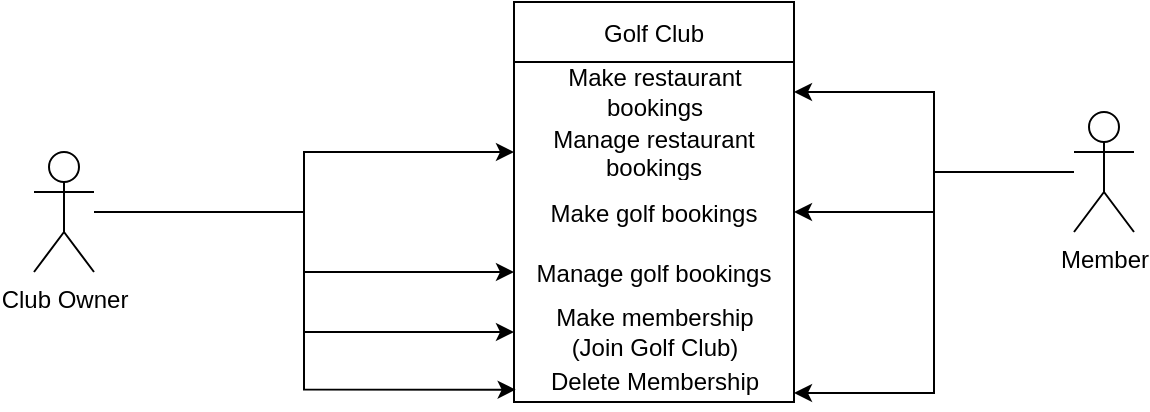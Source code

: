 <mxfile version="17.0.0" type="device"><diagram id="g5mXrGmmhzSelAZlchOR" name="Page-1"><mxGraphModel dx="677" dy="435" grid="1" gridSize="10" guides="1" tooltips="1" connect="1" arrows="1" fold="1" page="1" pageScale="1" pageWidth="1100" pageHeight="850" math="0" shadow="0"><root><mxCell id="0"/><mxCell id="1" parent="0"/><mxCell id="OZS-jo13xT0Edi-DHPXg-8" value="Golf Club" style="swimlane;fontStyle=0;childLayout=stackLayout;horizontal=1;startSize=30;horizontalStack=0;resizeParent=1;resizeParentMax=0;resizeLast=0;collapsible=1;marginBottom=0;" parent="1" vertex="1"><mxGeometry x="480" y="305" width="140" height="200" as="geometry"><mxRectangle x="480" y="305" width="50" height="30" as="alternateBounds"/></mxGeometry></mxCell><mxCell id="OZS-jo13xT0Edi-DHPXg-28" value="Make restaurant &lt;br&gt;bookings" style="text;html=1;align=center;verticalAlign=middle;resizable=0;points=[];autosize=1;strokeColor=none;fillColor=none;" parent="OZS-jo13xT0Edi-DHPXg-8" vertex="1"><mxGeometry y="30" width="140" height="30" as="geometry"/></mxCell><mxCell id="OZS-jo13xT0Edi-DHPXg-9" value="Manage restaurant&#10;bookings" style="text;strokeColor=none;fillColor=none;align=center;verticalAlign=middle;spacingLeft=4;spacingRight=4;overflow=hidden;points=[[0,0.5],[1,0.5]];portConstraint=eastwest;rotatable=0;" parent="OZS-jo13xT0Edi-DHPXg-8" vertex="1"><mxGeometry y="60" width="140" height="30" as="geometry"/></mxCell><mxCell id="OZS-jo13xT0Edi-DHPXg-10" value="Make golf bookings" style="text;strokeColor=none;fillColor=none;align=center;verticalAlign=middle;spacingLeft=4;spacingRight=4;overflow=hidden;points=[[0,0.5],[1,0.5]];portConstraint=eastwest;rotatable=0;" parent="OZS-jo13xT0Edi-DHPXg-8" vertex="1"><mxGeometry y="90" width="140" height="30" as="geometry"/></mxCell><mxCell id="OZS-jo13xT0Edi-DHPXg-11" value="Manage golf bookings" style="text;strokeColor=none;fillColor=none;align=center;verticalAlign=middle;spacingLeft=4;spacingRight=4;overflow=hidden;points=[[0,0.5],[1,0.5]];portConstraint=eastwest;rotatable=0;" parent="OZS-jo13xT0Edi-DHPXg-8" vertex="1"><mxGeometry y="120" width="140" height="30" as="geometry"/></mxCell><mxCell id="OZS-jo13xT0Edi-DHPXg-12" value="Make membership&lt;br&gt;(Join Golf Club)" style="text;html=1;align=center;verticalAlign=middle;resizable=0;points=[];autosize=1;strokeColor=none;fillColor=none;" parent="OZS-jo13xT0Edi-DHPXg-8" vertex="1"><mxGeometry y="150" width="140" height="30" as="geometry"/></mxCell><mxCell id="OZS-jo13xT0Edi-DHPXg-13" value="Delete Membership" style="text;html=1;align=center;verticalAlign=middle;resizable=0;points=[];autosize=1;strokeColor=none;fillColor=none;" parent="OZS-jo13xT0Edi-DHPXg-8" vertex="1"><mxGeometry y="180" width="140" height="20" as="geometry"/></mxCell><mxCell id="OZS-jo13xT0Edi-DHPXg-33" style="edgeStyle=orthogonalEdgeStyle;rounded=0;orthogonalLoop=1;jettySize=auto;html=1;entryX=0;entryY=0.5;entryDx=0;entryDy=0;" parent="1" target="OZS-jo13xT0Edi-DHPXg-9" edge="1"><mxGeometry relative="1" as="geometry"><mxPoint x="480" y="380" as="sourcePoint"/></mxGeometry></mxCell><mxCell id="OZS-jo13xT0Edi-DHPXg-34" style="edgeStyle=orthogonalEdgeStyle;rounded=0;orthogonalLoop=1;jettySize=auto;html=1;" parent="1" source="OZS-jo13xT0Edi-DHPXg-14" target="OZS-jo13xT0Edi-DHPXg-9" edge="1"><mxGeometry relative="1" as="geometry"/></mxCell><mxCell id="OZS-jo13xT0Edi-DHPXg-35" style="edgeStyle=orthogonalEdgeStyle;rounded=0;orthogonalLoop=1;jettySize=auto;html=1;" parent="1" source="OZS-jo13xT0Edi-DHPXg-14" target="OZS-jo13xT0Edi-DHPXg-11" edge="1"><mxGeometry relative="1" as="geometry"/></mxCell><mxCell id="OZS-jo13xT0Edi-DHPXg-36" style="edgeStyle=orthogonalEdgeStyle;rounded=0;orthogonalLoop=1;jettySize=auto;html=1;" parent="1" source="OZS-jo13xT0Edi-DHPXg-14" target="OZS-jo13xT0Edi-DHPXg-12" edge="1"><mxGeometry relative="1" as="geometry"><Array as="points"><mxPoint x="375" y="410"/><mxPoint x="375" y="470"/></Array></mxGeometry></mxCell><mxCell id="wfCQvefkA-ingImnFjim-6" style="edgeStyle=orthogonalEdgeStyle;rounded=0;orthogonalLoop=1;jettySize=auto;html=1;entryX=0.006;entryY=0.692;entryDx=0;entryDy=0;entryPerimeter=0;" edge="1" parent="1" source="OZS-jo13xT0Edi-DHPXg-14" target="OZS-jo13xT0Edi-DHPXg-13"><mxGeometry relative="1" as="geometry"/></mxCell><mxCell id="OZS-jo13xT0Edi-DHPXg-14" value="Club Owner" style="shape=umlActor;verticalLabelPosition=bottom;verticalAlign=top;html=1;outlineConnect=0;fontStyle=0;" parent="1" vertex="1"><mxGeometry x="240" y="380" width="30" height="60" as="geometry"/></mxCell><mxCell id="wfCQvefkA-ingImnFjim-3" style="edgeStyle=orthogonalEdgeStyle;rounded=0;orthogonalLoop=1;jettySize=auto;html=1;" edge="1" parent="1" source="OZS-jo13xT0Edi-DHPXg-27" target="OZS-jo13xT0Edi-DHPXg-28"><mxGeometry relative="1" as="geometry"/></mxCell><mxCell id="wfCQvefkA-ingImnFjim-4" style="edgeStyle=orthogonalEdgeStyle;rounded=0;orthogonalLoop=1;jettySize=auto;html=1;" edge="1" parent="1" source="OZS-jo13xT0Edi-DHPXg-27" target="OZS-jo13xT0Edi-DHPXg-10"><mxGeometry relative="1" as="geometry"/></mxCell><mxCell id="wfCQvefkA-ingImnFjim-5" style="edgeStyle=orthogonalEdgeStyle;rounded=0;orthogonalLoop=1;jettySize=auto;html=1;entryX=1;entryY=0.775;entryDx=0;entryDy=0;entryPerimeter=0;" edge="1" parent="1" source="OZS-jo13xT0Edi-DHPXg-27" target="OZS-jo13xT0Edi-DHPXg-13"><mxGeometry relative="1" as="geometry"><Array as="points"><mxPoint x="690" y="390"/><mxPoint x="690" y="501"/></Array></mxGeometry></mxCell><mxCell id="OZS-jo13xT0Edi-DHPXg-27" value="Member" style="shape=umlActor;verticalLabelPosition=bottom;verticalAlign=top;html=1;outlineConnect=0;" parent="1" vertex="1"><mxGeometry x="760" y="360" width="30" height="60" as="geometry"/></mxCell></root></mxGraphModel></diagram></mxfile>